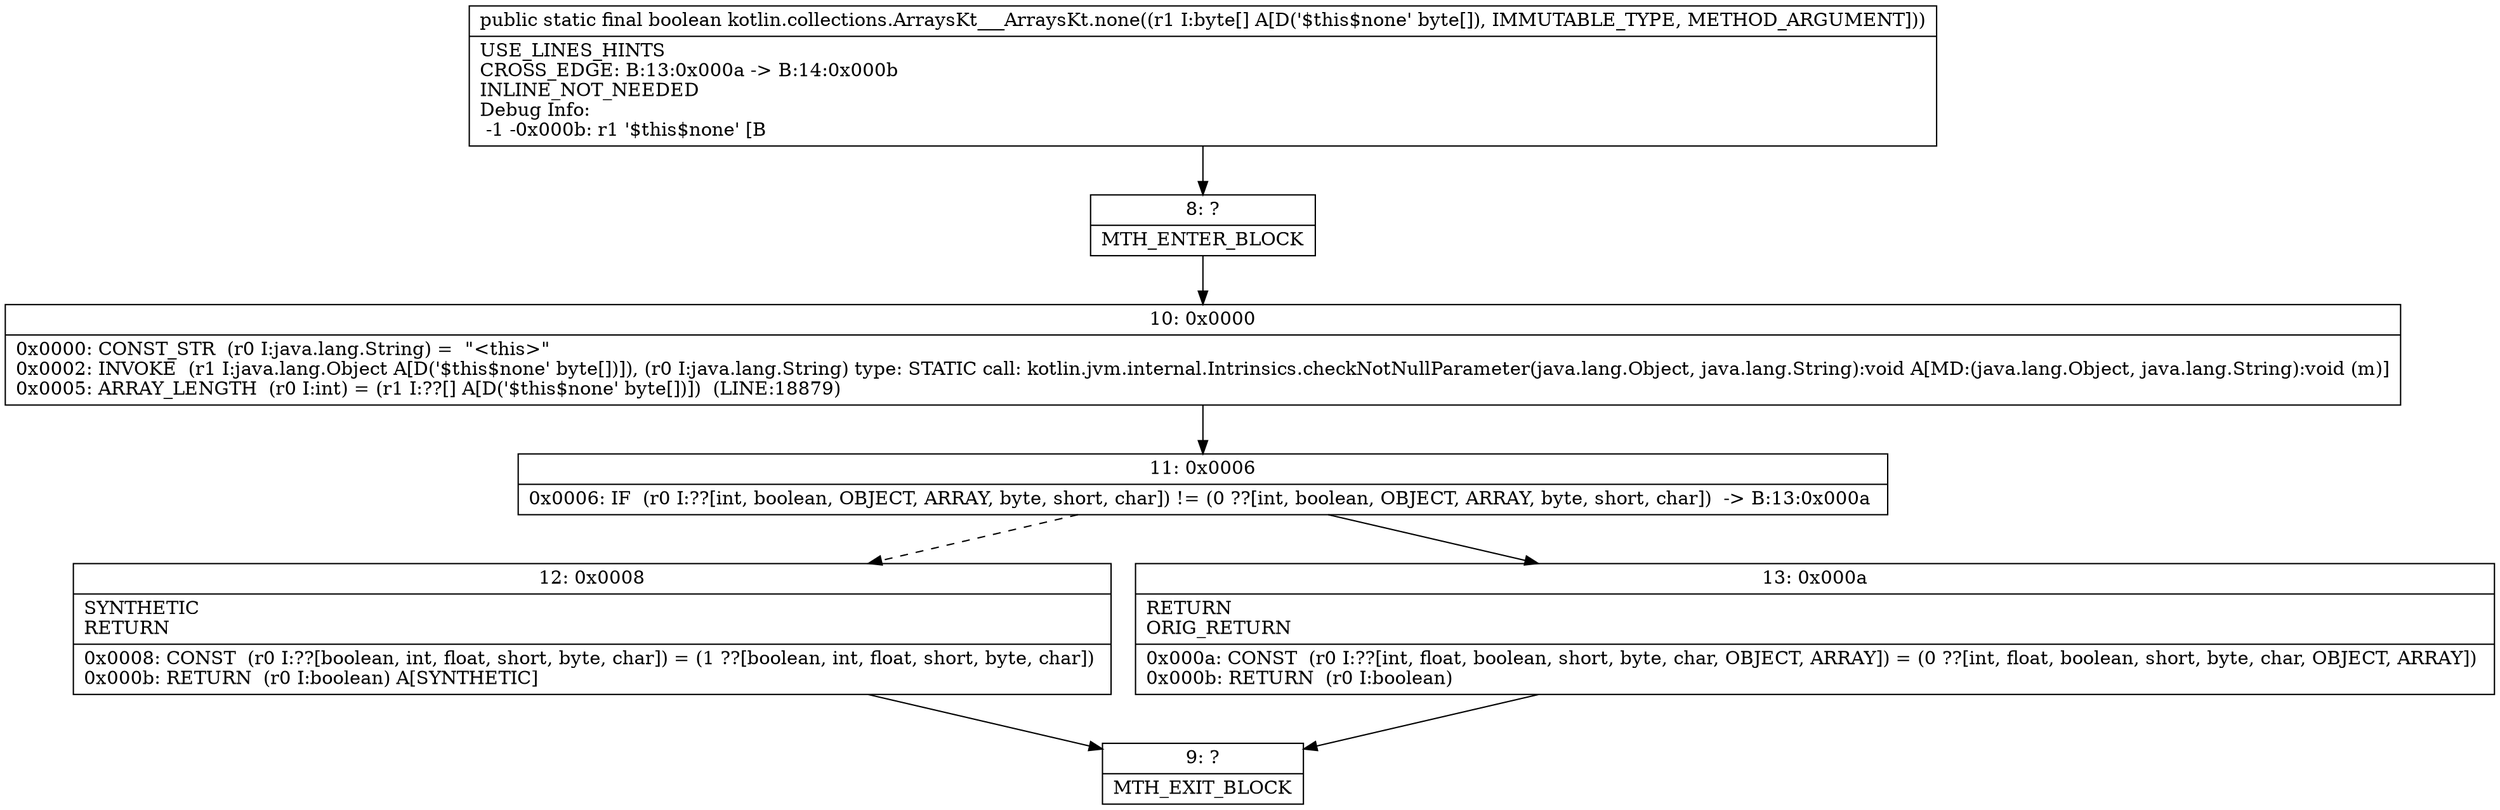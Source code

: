 digraph "CFG forkotlin.collections.ArraysKt___ArraysKt.none([B)Z" {
Node_8 [shape=record,label="{8\:\ ?|MTH_ENTER_BLOCK\l}"];
Node_10 [shape=record,label="{10\:\ 0x0000|0x0000: CONST_STR  (r0 I:java.lang.String) =  \"\<this\>\" \l0x0002: INVOKE  (r1 I:java.lang.Object A[D('$this$none' byte[])]), (r0 I:java.lang.String) type: STATIC call: kotlin.jvm.internal.Intrinsics.checkNotNullParameter(java.lang.Object, java.lang.String):void A[MD:(java.lang.Object, java.lang.String):void (m)]\l0x0005: ARRAY_LENGTH  (r0 I:int) = (r1 I:??[] A[D('$this$none' byte[])])  (LINE:18879)\l}"];
Node_11 [shape=record,label="{11\:\ 0x0006|0x0006: IF  (r0 I:??[int, boolean, OBJECT, ARRAY, byte, short, char]) != (0 ??[int, boolean, OBJECT, ARRAY, byte, short, char])  \-\> B:13:0x000a \l}"];
Node_12 [shape=record,label="{12\:\ 0x0008|SYNTHETIC\lRETURN\l|0x0008: CONST  (r0 I:??[boolean, int, float, short, byte, char]) = (1 ??[boolean, int, float, short, byte, char]) \l0x000b: RETURN  (r0 I:boolean) A[SYNTHETIC]\l}"];
Node_9 [shape=record,label="{9\:\ ?|MTH_EXIT_BLOCK\l}"];
Node_13 [shape=record,label="{13\:\ 0x000a|RETURN\lORIG_RETURN\l|0x000a: CONST  (r0 I:??[int, float, boolean, short, byte, char, OBJECT, ARRAY]) = (0 ??[int, float, boolean, short, byte, char, OBJECT, ARRAY]) \l0x000b: RETURN  (r0 I:boolean) \l}"];
MethodNode[shape=record,label="{public static final boolean kotlin.collections.ArraysKt___ArraysKt.none((r1 I:byte[] A[D('$this$none' byte[]), IMMUTABLE_TYPE, METHOD_ARGUMENT]))  | USE_LINES_HINTS\lCROSS_EDGE: B:13:0x000a \-\> B:14:0x000b\lINLINE_NOT_NEEDED\lDebug Info:\l  \-1 \-0x000b: r1 '$this$none' [B\l}"];
MethodNode -> Node_8;Node_8 -> Node_10;
Node_10 -> Node_11;
Node_11 -> Node_12[style=dashed];
Node_11 -> Node_13;
Node_12 -> Node_9;
Node_13 -> Node_9;
}

